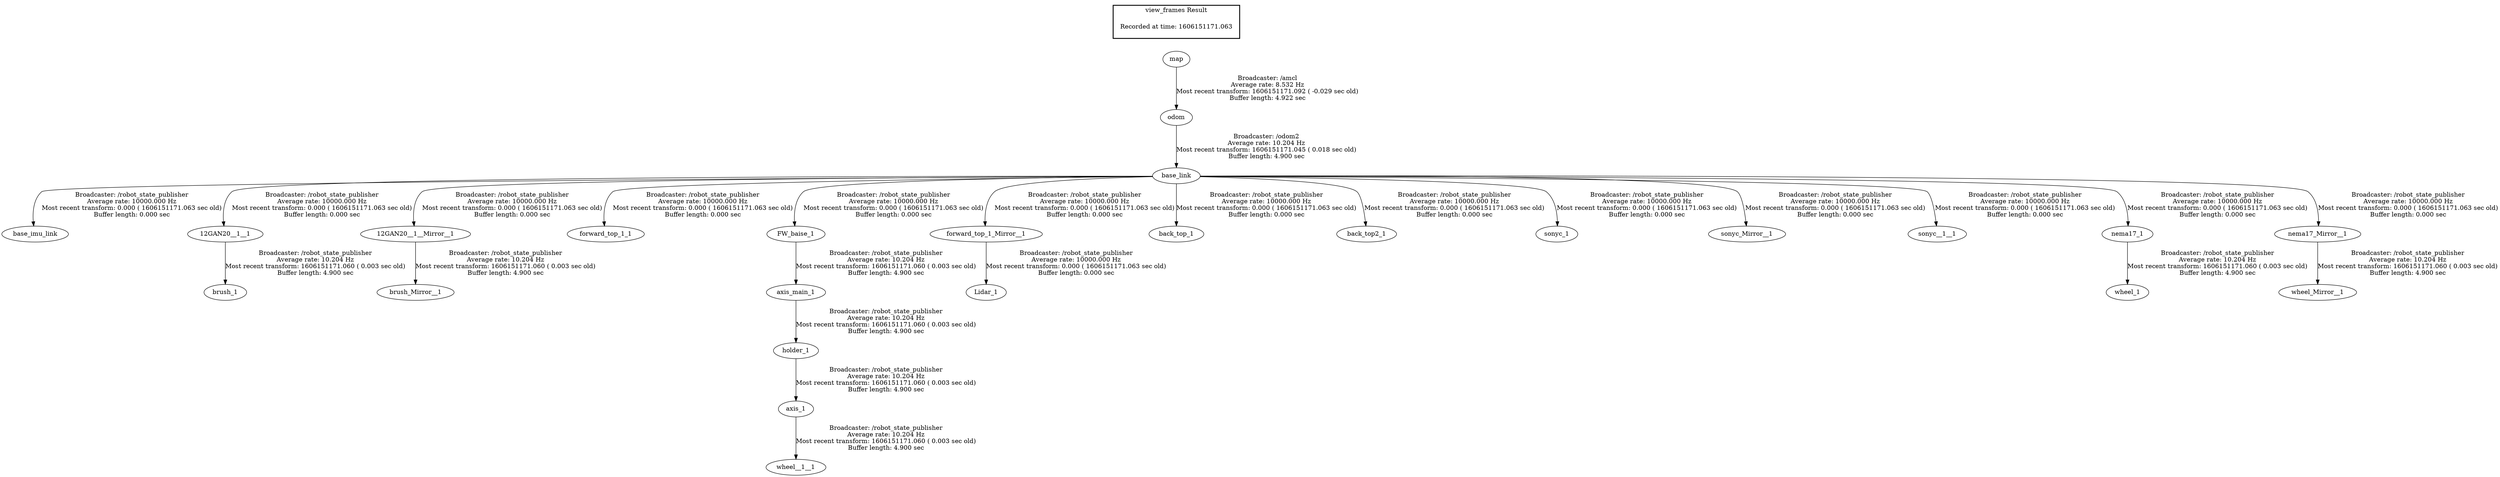 digraph G {
"base_link" -> "base_imu_link"[label="Broadcaster: /robot_state_publisher\nAverage rate: 10000.000 Hz\nMost recent transform: 0.000 ( 1606151171.063 sec old)\nBuffer length: 0.000 sec\n"];
"odom" -> "base_link"[label="Broadcaster: /odom2\nAverage rate: 10.204 Hz\nMost recent transform: 1606151171.045 ( 0.018 sec old)\nBuffer length: 4.900 sec\n"];
"base_link" -> "12GAN20__1__1"[label="Broadcaster: /robot_state_publisher\nAverage rate: 10000.000 Hz\nMost recent transform: 0.000 ( 1606151171.063 sec old)\nBuffer length: 0.000 sec\n"];
"base_link" -> "12GAN20__1__Mirror__1"[label="Broadcaster: /robot_state_publisher\nAverage rate: 10000.000 Hz\nMost recent transform: 0.000 ( 1606151171.063 sec old)\nBuffer length: 0.000 sec\n"];
"base_link" -> "forward_top_1_1"[label="Broadcaster: /robot_state_publisher\nAverage rate: 10000.000 Hz\nMost recent transform: 0.000 ( 1606151171.063 sec old)\nBuffer length: 0.000 sec\n"];
"base_link" -> "FW_baise_1"[label="Broadcaster: /robot_state_publisher\nAverage rate: 10000.000 Hz\nMost recent transform: 0.000 ( 1606151171.063 sec old)\nBuffer length: 0.000 sec\n"];
"base_link" -> "forward_top_1_Mirror__1"[label="Broadcaster: /robot_state_publisher\nAverage rate: 10000.000 Hz\nMost recent transform: 0.000 ( 1606151171.063 sec old)\nBuffer length: 0.000 sec\n"];
"base_link" -> "back_top_1"[label="Broadcaster: /robot_state_publisher\nAverage rate: 10000.000 Hz\nMost recent transform: 0.000 ( 1606151171.063 sec old)\nBuffer length: 0.000 sec\n"];
"base_link" -> "back_top2_1"[label="Broadcaster: /robot_state_publisher\nAverage rate: 10000.000 Hz\nMost recent transform: 0.000 ( 1606151171.063 sec old)\nBuffer length: 0.000 sec\n"];
"forward_top_1_Mirror__1" -> "Lidar_1"[label="Broadcaster: /robot_state_publisher\nAverage rate: 10000.000 Hz\nMost recent transform: 0.000 ( 1606151171.063 sec old)\nBuffer length: 0.000 sec\n"];
"base_link" -> "sonyc_1"[label="Broadcaster: /robot_state_publisher\nAverage rate: 10000.000 Hz\nMost recent transform: 0.000 ( 1606151171.063 sec old)\nBuffer length: 0.000 sec\n"];
"base_link" -> "sonyc_Mirror__1"[label="Broadcaster: /robot_state_publisher\nAverage rate: 10000.000 Hz\nMost recent transform: 0.000 ( 1606151171.063 sec old)\nBuffer length: 0.000 sec\n"];
"base_link" -> "sonyc__1__1"[label="Broadcaster: /robot_state_publisher\nAverage rate: 10000.000 Hz\nMost recent transform: 0.000 ( 1606151171.063 sec old)\nBuffer length: 0.000 sec\n"];
"base_link" -> "nema17_1"[label="Broadcaster: /robot_state_publisher\nAverage rate: 10000.000 Hz\nMost recent transform: 0.000 ( 1606151171.063 sec old)\nBuffer length: 0.000 sec\n"];
"base_link" -> "nema17_Mirror__1"[label="Broadcaster: /robot_state_publisher\nAverage rate: 10000.000 Hz\nMost recent transform: 0.000 ( 1606151171.063 sec old)\nBuffer length: 0.000 sec\n"];
"map" -> "odom"[label="Broadcaster: /amcl\nAverage rate: 8.532 Hz\nMost recent transform: 1606151171.092 ( -0.029 sec old)\nBuffer length: 4.922 sec\n"];
"nema17_1" -> "wheel_1"[label="Broadcaster: /robot_state_publisher\nAverage rate: 10.204 Hz\nMost recent transform: 1606151171.060 ( 0.003 sec old)\nBuffer length: 4.900 sec\n"];
"12GAN20__1__1" -> "brush_1"[label="Broadcaster: /robot_state_publisher\nAverage rate: 10.204 Hz\nMost recent transform: 1606151171.060 ( 0.003 sec old)\nBuffer length: 4.900 sec\n"];
"12GAN20__1__Mirror__1" -> "brush_Mirror__1"[label="Broadcaster: /robot_state_publisher\nAverage rate: 10.204 Hz\nMost recent transform: 1606151171.060 ( 0.003 sec old)\nBuffer length: 4.900 sec\n"];
"axis_1" -> "wheel__1__1"[label="Broadcaster: /robot_state_publisher\nAverage rate: 10.204 Hz\nMost recent transform: 1606151171.060 ( 0.003 sec old)\nBuffer length: 4.900 sec\n"];
"holder_1" -> "axis_1"[label="Broadcaster: /robot_state_publisher\nAverage rate: 10.204 Hz\nMost recent transform: 1606151171.060 ( 0.003 sec old)\nBuffer length: 4.900 sec\n"];
"axis_main_1" -> "holder_1"[label="Broadcaster: /robot_state_publisher\nAverage rate: 10.204 Hz\nMost recent transform: 1606151171.060 ( 0.003 sec old)\nBuffer length: 4.900 sec\n"];
"FW_baise_1" -> "axis_main_1"[label="Broadcaster: /robot_state_publisher\nAverage rate: 10.204 Hz\nMost recent transform: 1606151171.060 ( 0.003 sec old)\nBuffer length: 4.900 sec\n"];
"nema17_Mirror__1" -> "wheel_Mirror__1"[label="Broadcaster: /robot_state_publisher\nAverage rate: 10.204 Hz\nMost recent transform: 1606151171.060 ( 0.003 sec old)\nBuffer length: 4.900 sec\n"];
edge [style=invis];
 subgraph cluster_legend { style=bold; color=black; label ="view_frames Result";
"Recorded at time: 1606151171.063"[ shape=plaintext ] ;
 }->"map";
}